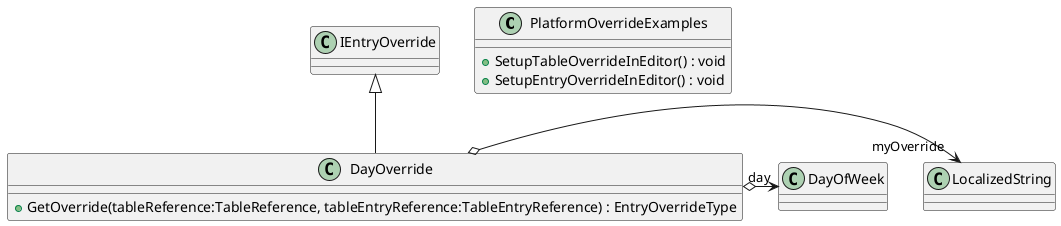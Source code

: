 @startuml
class PlatformOverrideExamples {
    + SetupTableOverrideInEditor() : void
    + SetupEntryOverrideInEditor() : void
}
class DayOverride {
    + GetOverride(tableReference:TableReference, tableEntryReference:TableEntryReference) : EntryOverrideType
}
IEntryOverride <|-- DayOverride
DayOverride o-> "myOverride" LocalizedString
DayOverride o-> "day" DayOfWeek
@enduml
